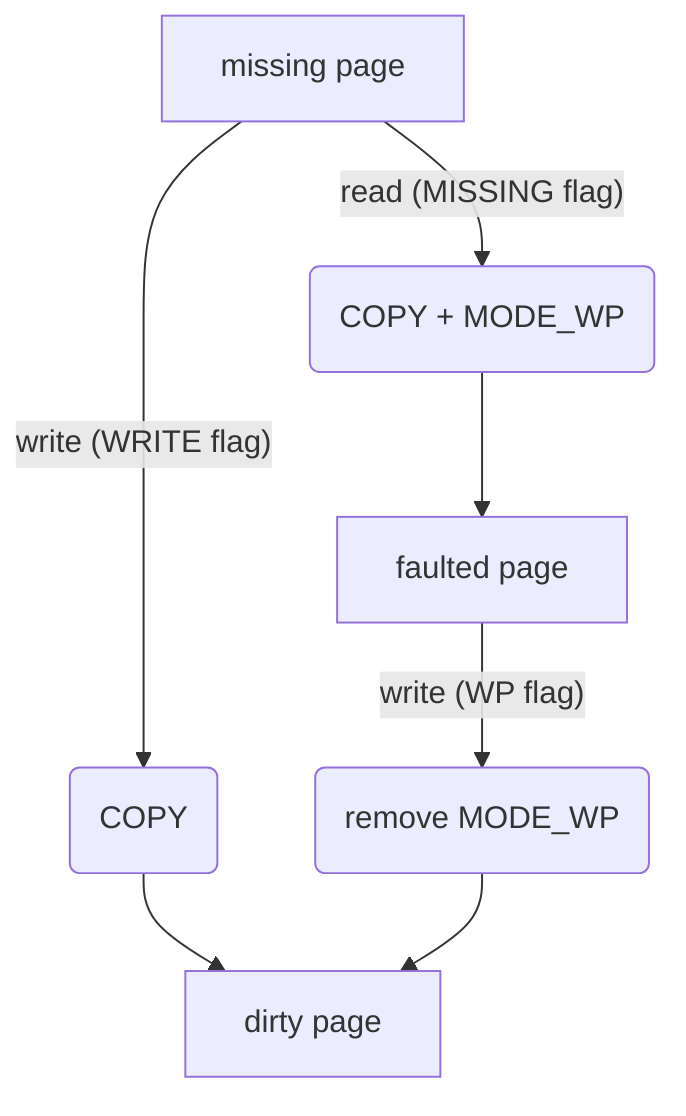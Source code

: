 flowchart TD
A[missing page] -- write (WRITE flag) --> B(COPY) --> C[dirty page]
A -- read (MISSING flag) --> D(COPY + MODE_WP) --> E[faulted page]
E -- write (WP flag) --> F(remove MODE_WP) --> C